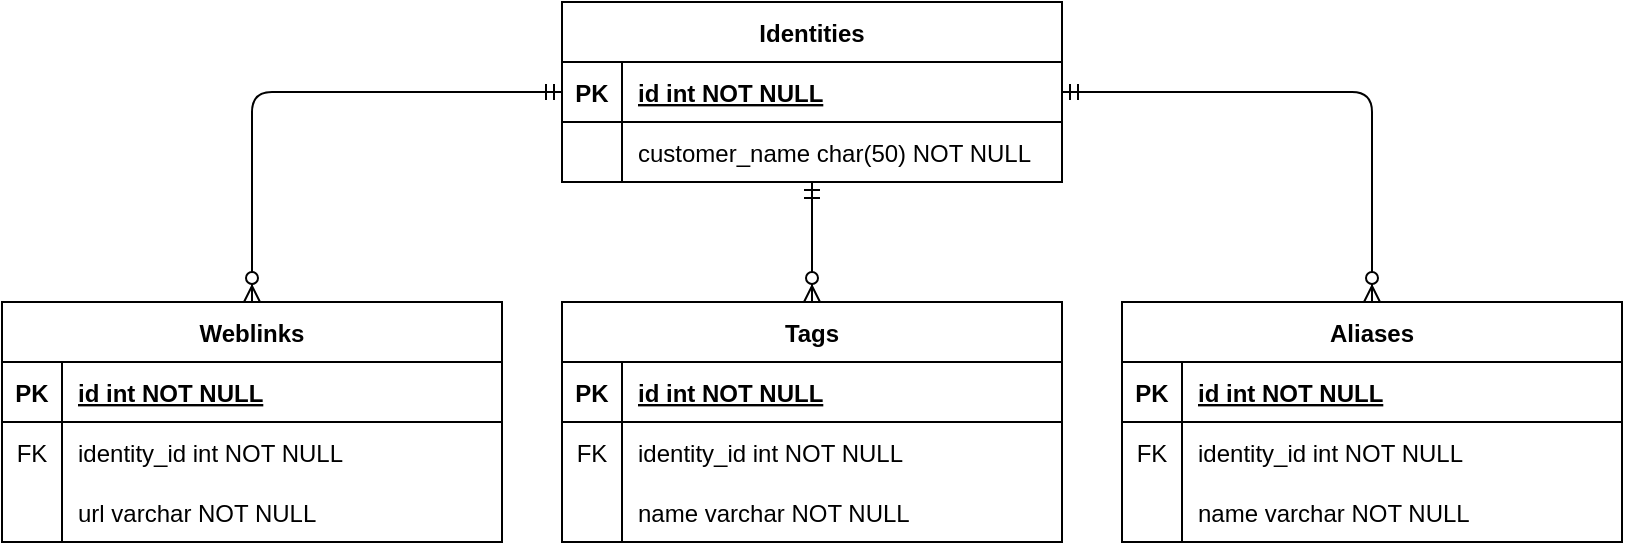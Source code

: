 <mxfile version="15.1.3" type="device"><diagram id="R2lEEEUBdFMjLlhIrx00" name="Page-1"><mxGraphModel dx="1086" dy="806" grid="1" gridSize="10" guides="1" tooltips="1" connect="1" arrows="1" fold="1" page="1" pageScale="1" pageWidth="850" pageHeight="1100" math="0" shadow="0" extFonts="Permanent Marker^https://fonts.googleapis.com/css?family=Permanent+Marker"><root><mxCell id="0"/><mxCell id="1" parent="0"/><mxCell id="C-vyLk0tnHw3VtMMgP7b-23" value="Tags" style="shape=table;startSize=30;container=1;collapsible=1;childLayout=tableLayout;fixedRows=1;rowLines=0;fontStyle=1;align=center;resizeLast=1;" parent="1" vertex="1"><mxGeometry x="300" y="160" width="250" height="120" as="geometry"/></mxCell><mxCell id="C-vyLk0tnHw3VtMMgP7b-24" value="" style="shape=partialRectangle;collapsible=0;dropTarget=0;pointerEvents=0;fillColor=none;points=[[0,0.5],[1,0.5]];portConstraint=eastwest;top=0;left=0;right=0;bottom=1;" parent="C-vyLk0tnHw3VtMMgP7b-23" vertex="1"><mxGeometry y="30" width="250" height="30" as="geometry"/></mxCell><mxCell id="C-vyLk0tnHw3VtMMgP7b-25" value="PK" style="shape=partialRectangle;overflow=hidden;connectable=0;fillColor=none;top=0;left=0;bottom=0;right=0;fontStyle=1;" parent="C-vyLk0tnHw3VtMMgP7b-24" vertex="1"><mxGeometry width="30" height="30" as="geometry"/></mxCell><mxCell id="C-vyLk0tnHw3VtMMgP7b-26" value="id int NOT NULL " style="shape=partialRectangle;overflow=hidden;connectable=0;fillColor=none;top=0;left=0;bottom=0;right=0;align=left;spacingLeft=6;fontStyle=5;" parent="C-vyLk0tnHw3VtMMgP7b-24" vertex="1"><mxGeometry x="30" width="220" height="30" as="geometry"/></mxCell><mxCell id="C-vyLk0tnHw3VtMMgP7b-27" value="" style="shape=partialRectangle;collapsible=0;dropTarget=0;pointerEvents=0;fillColor=none;points=[[0,0.5],[1,0.5]];portConstraint=eastwest;top=0;left=0;right=0;bottom=0;" parent="C-vyLk0tnHw3VtMMgP7b-23" vertex="1"><mxGeometry y="60" width="250" height="30" as="geometry"/></mxCell><mxCell id="C-vyLk0tnHw3VtMMgP7b-28" value="FK" style="shape=partialRectangle;overflow=hidden;connectable=0;fillColor=none;top=0;left=0;bottom=0;right=0;" parent="C-vyLk0tnHw3VtMMgP7b-27" vertex="1"><mxGeometry width="30" height="30" as="geometry"/></mxCell><mxCell id="C-vyLk0tnHw3VtMMgP7b-29" value="identity_id int NOT NULL" style="shape=partialRectangle;overflow=hidden;connectable=0;fillColor=none;top=0;left=0;bottom=0;right=0;align=left;spacingLeft=6;" parent="C-vyLk0tnHw3VtMMgP7b-27" vertex="1"><mxGeometry x="30" width="220" height="30" as="geometry"/></mxCell><mxCell id="6Uwix43E646ucTToVmmF-1" value="" style="shape=partialRectangle;collapsible=0;dropTarget=0;pointerEvents=0;fillColor=none;points=[[0,0.5],[1,0.5]];portConstraint=eastwest;top=0;left=0;right=0;bottom=0;" vertex="1" parent="C-vyLk0tnHw3VtMMgP7b-23"><mxGeometry y="90" width="250" height="30" as="geometry"/></mxCell><mxCell id="6Uwix43E646ucTToVmmF-2" value="" style="shape=partialRectangle;overflow=hidden;connectable=0;fillColor=none;top=0;left=0;bottom=0;right=0;" vertex="1" parent="6Uwix43E646ucTToVmmF-1"><mxGeometry width="30" height="30" as="geometry"/></mxCell><mxCell id="6Uwix43E646ucTToVmmF-3" value="name varchar NOT NULL" style="shape=partialRectangle;overflow=hidden;connectable=0;fillColor=none;top=0;left=0;bottom=0;right=0;align=left;spacingLeft=6;" vertex="1" parent="6Uwix43E646ucTToVmmF-1"><mxGeometry x="30" width="220" height="30" as="geometry"/></mxCell><mxCell id="lRekTE_dm6EE2FT05d5o-2" value="Identities" style="shape=table;startSize=30;container=1;collapsible=1;childLayout=tableLayout;fixedRows=1;rowLines=0;fontStyle=1;align=center;resizeLast=1;" parent="1" vertex="1"><mxGeometry x="300" y="10" width="250" height="90" as="geometry"/></mxCell><mxCell id="lRekTE_dm6EE2FT05d5o-3" value="" style="shape=partialRectangle;collapsible=0;dropTarget=0;pointerEvents=0;fillColor=none;points=[[0,0.5],[1,0.5]];portConstraint=eastwest;top=0;left=0;right=0;bottom=1;" parent="lRekTE_dm6EE2FT05d5o-2" vertex="1"><mxGeometry y="30" width="250" height="30" as="geometry"/></mxCell><mxCell id="lRekTE_dm6EE2FT05d5o-4" value="PK" style="shape=partialRectangle;overflow=hidden;connectable=0;fillColor=none;top=0;left=0;bottom=0;right=0;fontStyle=1;" parent="lRekTE_dm6EE2FT05d5o-3" vertex="1"><mxGeometry width="30" height="30" as="geometry"/></mxCell><mxCell id="lRekTE_dm6EE2FT05d5o-5" value="id int NOT NULL " style="shape=partialRectangle;overflow=hidden;connectable=0;fillColor=none;top=0;left=0;bottom=0;right=0;align=left;spacingLeft=6;fontStyle=5;" parent="lRekTE_dm6EE2FT05d5o-3" vertex="1"><mxGeometry x="30" width="220" height="30" as="geometry"/></mxCell><mxCell id="lRekTE_dm6EE2FT05d5o-6" value="" style="shape=partialRectangle;collapsible=0;dropTarget=0;pointerEvents=0;fillColor=none;points=[[0,0.5],[1,0.5]];portConstraint=eastwest;top=0;left=0;right=0;bottom=0;" parent="lRekTE_dm6EE2FT05d5o-2" vertex="1"><mxGeometry y="60" width="250" height="30" as="geometry"/></mxCell><mxCell id="lRekTE_dm6EE2FT05d5o-7" value="" style="shape=partialRectangle;overflow=hidden;connectable=0;fillColor=none;top=0;left=0;bottom=0;right=0;" parent="lRekTE_dm6EE2FT05d5o-6" vertex="1"><mxGeometry width="30" height="30" as="geometry"/></mxCell><mxCell id="lRekTE_dm6EE2FT05d5o-8" value="customer_name char(50) NOT NULL" style="shape=partialRectangle;overflow=hidden;connectable=0;fillColor=none;top=0;left=0;bottom=0;right=0;align=left;spacingLeft=6;" parent="lRekTE_dm6EE2FT05d5o-6" vertex="1"><mxGeometry x="30" width="220" height="30" as="geometry"/></mxCell><mxCell id="lRekTE_dm6EE2FT05d5o-9" value="Aliases" style="shape=table;startSize=30;container=1;collapsible=1;childLayout=tableLayout;fixedRows=1;rowLines=0;fontStyle=1;align=center;resizeLast=1;" parent="1" vertex="1"><mxGeometry x="580" y="160" width="250" height="120" as="geometry"><mxRectangle x="400" y="490" width="70" height="30" as="alternateBounds"/></mxGeometry></mxCell><mxCell id="lRekTE_dm6EE2FT05d5o-10" value="" style="shape=partialRectangle;collapsible=0;dropTarget=0;pointerEvents=0;fillColor=none;points=[[0,0.5],[1,0.5]];portConstraint=eastwest;top=0;left=0;right=0;bottom=1;" parent="lRekTE_dm6EE2FT05d5o-9" vertex="1"><mxGeometry y="30" width="250" height="30" as="geometry"/></mxCell><mxCell id="lRekTE_dm6EE2FT05d5o-11" value="PK" style="shape=partialRectangle;overflow=hidden;connectable=0;fillColor=none;top=0;left=0;bottom=0;right=0;fontStyle=1;" parent="lRekTE_dm6EE2FT05d5o-10" vertex="1"><mxGeometry width="30" height="30" as="geometry"/></mxCell><mxCell id="lRekTE_dm6EE2FT05d5o-12" value="id int NOT NULL " style="shape=partialRectangle;overflow=hidden;connectable=0;fillColor=none;top=0;left=0;bottom=0;right=0;align=left;spacingLeft=6;fontStyle=5;" parent="lRekTE_dm6EE2FT05d5o-10" vertex="1"><mxGeometry x="30" width="220" height="30" as="geometry"/></mxCell><mxCell id="lRekTE_dm6EE2FT05d5o-17" value="" style="shape=partialRectangle;collapsible=0;dropTarget=0;pointerEvents=0;fillColor=none;points=[[0,0.5],[1,0.5]];portConstraint=eastwest;top=0;left=0;right=0;bottom=0;" parent="lRekTE_dm6EE2FT05d5o-9" vertex="1"><mxGeometry y="60" width="250" height="30" as="geometry"/></mxCell><mxCell id="lRekTE_dm6EE2FT05d5o-18" value="FK" style="shape=partialRectangle;overflow=hidden;connectable=0;fillColor=none;top=0;left=0;bottom=0;right=0;" parent="lRekTE_dm6EE2FT05d5o-17" vertex="1"><mxGeometry width="30" height="30" as="geometry"/></mxCell><mxCell id="lRekTE_dm6EE2FT05d5o-19" value="identity_id int NOT NULL" style="shape=partialRectangle;overflow=hidden;connectable=0;fillColor=none;top=0;left=0;bottom=0;right=0;align=left;spacingLeft=6;" parent="lRekTE_dm6EE2FT05d5o-17" vertex="1"><mxGeometry x="30" width="220" height="30" as="geometry"/></mxCell><mxCell id="lRekTE_dm6EE2FT05d5o-13" value="" style="shape=partialRectangle;collapsible=0;dropTarget=0;pointerEvents=0;fillColor=none;points=[[0,0.5],[1,0.5]];portConstraint=eastwest;top=0;left=0;right=0;bottom=0;" parent="lRekTE_dm6EE2FT05d5o-9" vertex="1"><mxGeometry y="90" width="250" height="30" as="geometry"/></mxCell><mxCell id="lRekTE_dm6EE2FT05d5o-14" value="" style="shape=partialRectangle;overflow=hidden;connectable=0;fillColor=none;top=0;left=0;bottom=0;right=0;" parent="lRekTE_dm6EE2FT05d5o-13" vertex="1"><mxGeometry width="30" height="30" as="geometry"/></mxCell><mxCell id="lRekTE_dm6EE2FT05d5o-15" value="name varchar NOT NULL" style="shape=partialRectangle;overflow=hidden;connectable=0;fillColor=none;top=0;left=0;bottom=0;right=0;align=left;spacingLeft=6;" parent="lRekTE_dm6EE2FT05d5o-13" vertex="1"><mxGeometry x="30" width="220" height="30" as="geometry"/></mxCell><mxCell id="lRekTE_dm6EE2FT05d5o-20" value="Weblinks" style="shape=table;startSize=30;container=1;collapsible=1;childLayout=tableLayout;fixedRows=1;rowLines=0;fontStyle=1;align=center;resizeLast=1;" parent="1" vertex="1"><mxGeometry x="20" y="160" width="250" height="120" as="geometry"/></mxCell><mxCell id="lRekTE_dm6EE2FT05d5o-21" value="" style="shape=partialRectangle;collapsible=0;dropTarget=0;pointerEvents=0;fillColor=none;points=[[0,0.5],[1,0.5]];portConstraint=eastwest;top=0;left=0;right=0;bottom=1;" parent="lRekTE_dm6EE2FT05d5o-20" vertex="1"><mxGeometry y="30" width="250" height="30" as="geometry"/></mxCell><mxCell id="lRekTE_dm6EE2FT05d5o-22" value="PK" style="shape=partialRectangle;overflow=hidden;connectable=0;fillColor=none;top=0;left=0;bottom=0;right=0;fontStyle=1;" parent="lRekTE_dm6EE2FT05d5o-21" vertex="1"><mxGeometry width="30" height="30" as="geometry"/></mxCell><mxCell id="lRekTE_dm6EE2FT05d5o-23" value="id int NOT NULL " style="shape=partialRectangle;overflow=hidden;connectable=0;fillColor=none;top=0;left=0;bottom=0;right=0;align=left;spacingLeft=6;fontStyle=5;" parent="lRekTE_dm6EE2FT05d5o-21" vertex="1"><mxGeometry x="30" width="220" height="30" as="geometry"/></mxCell><mxCell id="lRekTE_dm6EE2FT05d5o-24" value="" style="shape=partialRectangle;collapsible=0;dropTarget=0;pointerEvents=0;fillColor=none;points=[[0,0.5],[1,0.5]];portConstraint=eastwest;top=0;left=0;right=0;bottom=0;" parent="lRekTE_dm6EE2FT05d5o-20" vertex="1"><mxGeometry y="60" width="250" height="30" as="geometry"/></mxCell><mxCell id="lRekTE_dm6EE2FT05d5o-25" value="FK" style="shape=partialRectangle;overflow=hidden;connectable=0;fillColor=none;top=0;left=0;bottom=0;right=0;" parent="lRekTE_dm6EE2FT05d5o-24" vertex="1"><mxGeometry width="30" height="30" as="geometry"/></mxCell><mxCell id="lRekTE_dm6EE2FT05d5o-26" value="identity_id int NOT NULL" style="shape=partialRectangle;overflow=hidden;connectable=0;fillColor=none;top=0;left=0;bottom=0;right=0;align=left;spacingLeft=6;" parent="lRekTE_dm6EE2FT05d5o-24" vertex="1"><mxGeometry x="30" width="220" height="30" as="geometry"/></mxCell><mxCell id="lRekTE_dm6EE2FT05d5o-27" value="" style="shape=partialRectangle;collapsible=0;dropTarget=0;pointerEvents=0;fillColor=none;points=[[0,0.5],[1,0.5]];portConstraint=eastwest;top=0;left=0;right=0;bottom=0;" parent="lRekTE_dm6EE2FT05d5o-20" vertex="1"><mxGeometry y="90" width="250" height="30" as="geometry"/></mxCell><mxCell id="lRekTE_dm6EE2FT05d5o-28" value="" style="shape=partialRectangle;overflow=hidden;connectable=0;fillColor=none;top=0;left=0;bottom=0;right=0;" parent="lRekTE_dm6EE2FT05d5o-27" vertex="1"><mxGeometry width="30" height="30" as="geometry"/></mxCell><mxCell id="lRekTE_dm6EE2FT05d5o-29" value="url varchar NOT NULL" style="shape=partialRectangle;overflow=hidden;connectable=0;fillColor=none;top=0;left=0;bottom=0;right=0;align=left;spacingLeft=6;" parent="lRekTE_dm6EE2FT05d5o-27" vertex="1"><mxGeometry x="30" width="220" height="30" as="geometry"/></mxCell><mxCell id="lRekTE_dm6EE2FT05d5o-30" value="" style="fontSize=12;html=1;endArrow=ERzeroToMany;startArrow=ERmandOne;entryX=0.5;entryY=0;entryDx=0;entryDy=0;" parent="1" source="lRekTE_dm6EE2FT05d5o-6" target="C-vyLk0tnHw3VtMMgP7b-23" edge="1"><mxGeometry width="100" height="100" relative="1" as="geometry"><mxPoint x="540" y="60" as="sourcePoint"/><mxPoint x="400" y="120" as="targetPoint"/></mxGeometry></mxCell><mxCell id="lRekTE_dm6EE2FT05d5o-31" value="" style="fontSize=12;html=1;endArrow=ERzeroToMany;startArrow=ERmandOne;entryX=0.5;entryY=0;entryDx=0;entryDy=0;exitX=1;exitY=0.5;exitDx=0;exitDy=0;" parent="1" source="lRekTE_dm6EE2FT05d5o-3" target="lRekTE_dm6EE2FT05d5o-9" edge="1"><mxGeometry width="100" height="100" relative="1" as="geometry"><mxPoint x="680" y="40" as="sourcePoint"/><mxPoint x="680" y="100" as="targetPoint"/><Array as="points"><mxPoint x="705" y="55"/></Array></mxGeometry></mxCell><mxCell id="lRekTE_dm6EE2FT05d5o-32" value="" style="fontSize=12;html=1;endArrow=ERzeroToMany;startArrow=ERmandOne;entryX=0.5;entryY=0;entryDx=0;entryDy=0;exitX=0;exitY=0.5;exitDx=0;exitDy=0;" parent="1" source="lRekTE_dm6EE2FT05d5o-3" target="lRekTE_dm6EE2FT05d5o-20" edge="1"><mxGeometry width="100" height="100" relative="1" as="geometry"><mxPoint x="-30" y="30" as="sourcePoint"/><mxPoint x="125" y="135" as="targetPoint"/><Array as="points"><mxPoint x="145" y="55"/></Array></mxGeometry></mxCell></root></mxGraphModel></diagram></mxfile>